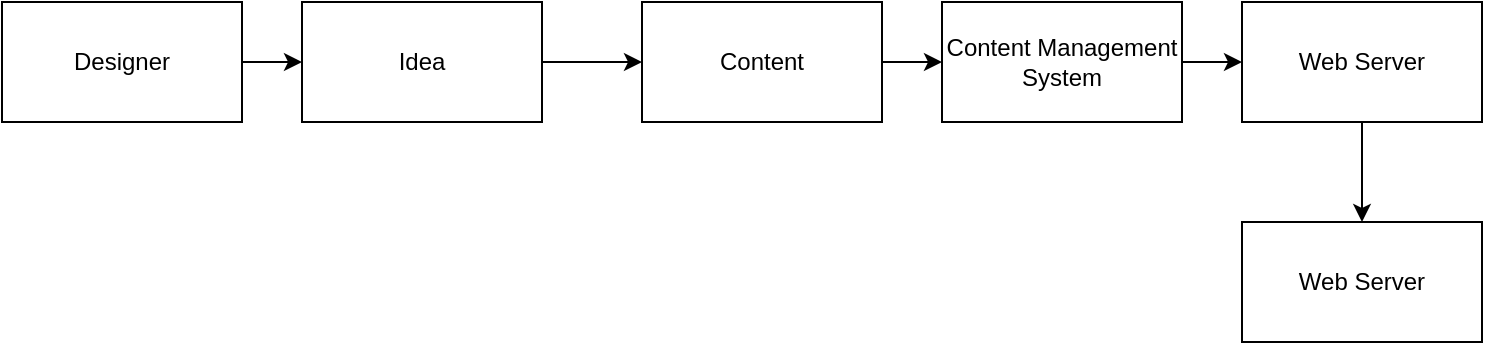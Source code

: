 <mxfile version="13.10.6" type="device"><diagram id="bfLLqMkQRWIToARkGexq" name="Page-1"><mxGraphModel dx="1108" dy="482" grid="1" gridSize="10" guides="1" tooltips="1" connect="1" arrows="1" fold="1" page="1" pageScale="1" pageWidth="827" pageHeight="1169" math="0" shadow="0"><root><mxCell id="0"/><mxCell id="1" parent="0"/><mxCell id="IFBXw7ah3bTrwt4aSrhI-24" value="Designer" style="rounded=0;whiteSpace=wrap;html=1;shadow=0;" vertex="1" parent="1"><mxGeometry x="50" y="180" width="120" height="60" as="geometry"/></mxCell><mxCell id="IFBXw7ah3bTrwt4aSrhI-37" style="edgeStyle=orthogonalEdgeStyle;rounded=0;orthogonalLoop=1;jettySize=auto;html=1;entryX=0;entryY=0.5;entryDx=0;entryDy=0;" edge="1" parent="1" source="IFBXw7ah3bTrwt4aSrhI-28" target="IFBXw7ah3bTrwt4aSrhI-30"><mxGeometry relative="1" as="geometry"/></mxCell><mxCell id="IFBXw7ah3bTrwt4aSrhI-28" value="Content" style="rounded=0;whiteSpace=wrap;html=1;shadow=0;" vertex="1" parent="1"><mxGeometry x="370" y="180" width="120" height="60" as="geometry"/></mxCell><mxCell id="IFBXw7ah3bTrwt4aSrhI-38" style="edgeStyle=orthogonalEdgeStyle;rounded=0;orthogonalLoop=1;jettySize=auto;html=1;" edge="1" parent="1" source="IFBXw7ah3bTrwt4aSrhI-30" target="IFBXw7ah3bTrwt4aSrhI-32"><mxGeometry relative="1" as="geometry"/></mxCell><mxCell id="IFBXw7ah3bTrwt4aSrhI-30" value="Content Management System" style="rounded=0;whiteSpace=wrap;html=1;shadow=0;" vertex="1" parent="1"><mxGeometry x="520" y="180" width="120" height="60" as="geometry"/></mxCell><mxCell id="IFBXw7ah3bTrwt4aSrhI-36" style="edgeStyle=orthogonalEdgeStyle;rounded=0;orthogonalLoop=1;jettySize=auto;html=1;entryX=0;entryY=0.5;entryDx=0;entryDy=0;" edge="1" parent="1" source="IFBXw7ah3bTrwt4aSrhI-26" target="IFBXw7ah3bTrwt4aSrhI-28"><mxGeometry relative="1" as="geometry"/></mxCell><mxCell id="IFBXw7ah3bTrwt4aSrhI-26" value="Idea" style="rounded=0;whiteSpace=wrap;html=1;shadow=0;" vertex="1" parent="1"><mxGeometry x="200" y="180" width="120" height="60" as="geometry"/></mxCell><mxCell id="IFBXw7ah3bTrwt4aSrhI-31" style="edgeStyle=orthogonalEdgeStyle;rounded=0;orthogonalLoop=1;jettySize=auto;html=1;" edge="1" parent="1" source="IFBXw7ah3bTrwt4aSrhI-24" target="IFBXw7ah3bTrwt4aSrhI-26"><mxGeometry relative="1" as="geometry"><mxPoint x="250" y="210" as="targetPoint"/><mxPoint x="170" y="210" as="sourcePoint"/></mxGeometry></mxCell><mxCell id="IFBXw7ah3bTrwt4aSrhI-39" style="edgeStyle=orthogonalEdgeStyle;rounded=0;orthogonalLoop=1;jettySize=auto;html=1;" edge="1" parent="1" source="IFBXw7ah3bTrwt4aSrhI-32"><mxGeometry relative="1" as="geometry"><mxPoint x="730" y="290" as="targetPoint"/></mxGeometry></mxCell><mxCell id="IFBXw7ah3bTrwt4aSrhI-32" value="Web Server" style="rounded=0;whiteSpace=wrap;html=1;shadow=0;" vertex="1" parent="1"><mxGeometry x="670" y="180" width="120" height="60" as="geometry"/></mxCell><mxCell id="IFBXw7ah3bTrwt4aSrhI-40" value="Web Server" style="rounded=0;whiteSpace=wrap;html=1;shadow=0;" vertex="1" parent="1"><mxGeometry x="670" y="290" width="120" height="60" as="geometry"/></mxCell></root></mxGraphModel></diagram></mxfile>